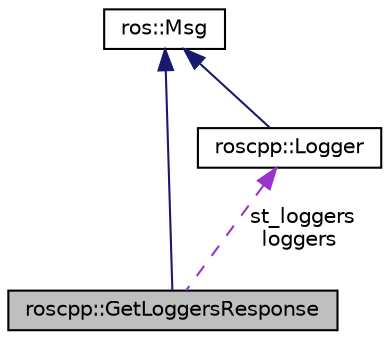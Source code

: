digraph "roscpp::GetLoggersResponse"
{
  edge [fontname="Helvetica",fontsize="10",labelfontname="Helvetica",labelfontsize="10"];
  node [fontname="Helvetica",fontsize="10",shape=record];
  Node1 [label="roscpp::GetLoggersResponse",height=0.2,width=0.4,color="black", fillcolor="grey75", style="filled" fontcolor="black"];
  Node2 -> Node1 [dir="back",color="midnightblue",fontsize="10",style="solid",fontname="Helvetica"];
  Node2 [label="ros::Msg",height=0.2,width=0.4,color="black", fillcolor="white", style="filled",URL="$classros_1_1_msg.html"];
  Node3 -> Node1 [dir="back",color="darkorchid3",fontsize="10",style="dashed",label=" st_loggers\nloggers" ,fontname="Helvetica"];
  Node3 [label="roscpp::Logger",height=0.2,width=0.4,color="black", fillcolor="white", style="filled",URL="$classroscpp_1_1_logger.html"];
  Node2 -> Node3 [dir="back",color="midnightblue",fontsize="10",style="solid",fontname="Helvetica"];
}

